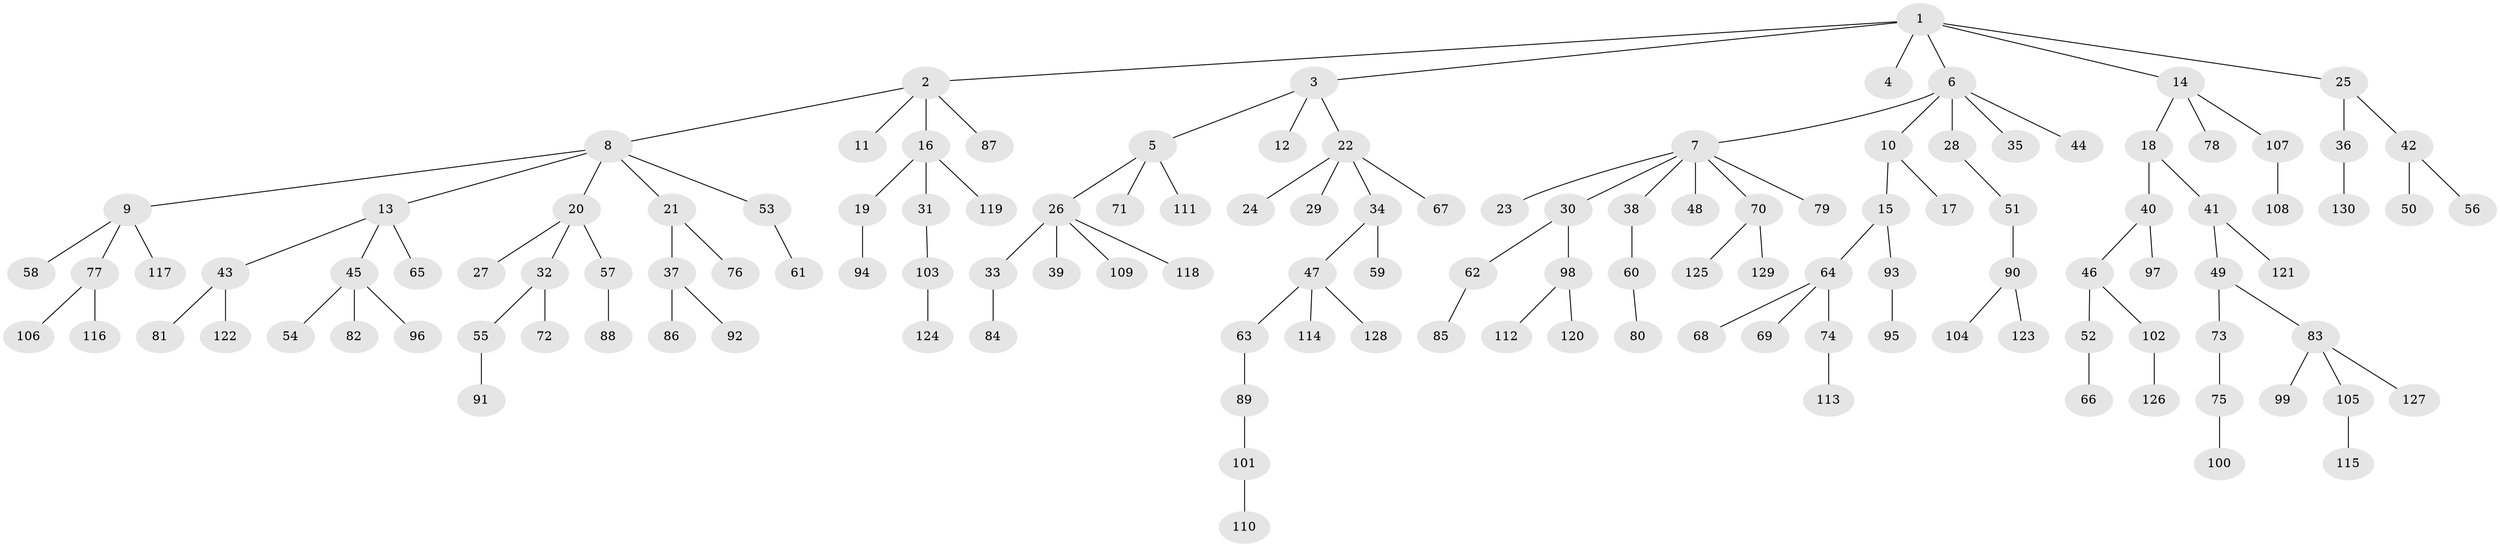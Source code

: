// coarse degree distribution, {5: 0.025, 3: 0.2125, 2: 0.2125, 4: 0.0375, 6: 0.025, 1: 0.4875}
// Generated by graph-tools (version 1.1) at 2025/37/03/04/25 23:37:16]
// undirected, 130 vertices, 129 edges
graph export_dot {
  node [color=gray90,style=filled];
  1;
  2;
  3;
  4;
  5;
  6;
  7;
  8;
  9;
  10;
  11;
  12;
  13;
  14;
  15;
  16;
  17;
  18;
  19;
  20;
  21;
  22;
  23;
  24;
  25;
  26;
  27;
  28;
  29;
  30;
  31;
  32;
  33;
  34;
  35;
  36;
  37;
  38;
  39;
  40;
  41;
  42;
  43;
  44;
  45;
  46;
  47;
  48;
  49;
  50;
  51;
  52;
  53;
  54;
  55;
  56;
  57;
  58;
  59;
  60;
  61;
  62;
  63;
  64;
  65;
  66;
  67;
  68;
  69;
  70;
  71;
  72;
  73;
  74;
  75;
  76;
  77;
  78;
  79;
  80;
  81;
  82;
  83;
  84;
  85;
  86;
  87;
  88;
  89;
  90;
  91;
  92;
  93;
  94;
  95;
  96;
  97;
  98;
  99;
  100;
  101;
  102;
  103;
  104;
  105;
  106;
  107;
  108;
  109;
  110;
  111;
  112;
  113;
  114;
  115;
  116;
  117;
  118;
  119;
  120;
  121;
  122;
  123;
  124;
  125;
  126;
  127;
  128;
  129;
  130;
  1 -- 2;
  1 -- 3;
  1 -- 4;
  1 -- 6;
  1 -- 14;
  1 -- 25;
  2 -- 8;
  2 -- 11;
  2 -- 16;
  2 -- 87;
  3 -- 5;
  3 -- 12;
  3 -- 22;
  5 -- 26;
  5 -- 71;
  5 -- 111;
  6 -- 7;
  6 -- 10;
  6 -- 28;
  6 -- 35;
  6 -- 44;
  7 -- 23;
  7 -- 30;
  7 -- 38;
  7 -- 48;
  7 -- 70;
  7 -- 79;
  8 -- 9;
  8 -- 13;
  8 -- 20;
  8 -- 21;
  8 -- 53;
  9 -- 58;
  9 -- 77;
  9 -- 117;
  10 -- 15;
  10 -- 17;
  13 -- 43;
  13 -- 45;
  13 -- 65;
  14 -- 18;
  14 -- 78;
  14 -- 107;
  15 -- 64;
  15 -- 93;
  16 -- 19;
  16 -- 31;
  16 -- 119;
  18 -- 40;
  18 -- 41;
  19 -- 94;
  20 -- 27;
  20 -- 32;
  20 -- 57;
  21 -- 37;
  21 -- 76;
  22 -- 24;
  22 -- 29;
  22 -- 34;
  22 -- 67;
  25 -- 36;
  25 -- 42;
  26 -- 33;
  26 -- 39;
  26 -- 109;
  26 -- 118;
  28 -- 51;
  30 -- 62;
  30 -- 98;
  31 -- 103;
  32 -- 55;
  32 -- 72;
  33 -- 84;
  34 -- 47;
  34 -- 59;
  36 -- 130;
  37 -- 86;
  37 -- 92;
  38 -- 60;
  40 -- 46;
  40 -- 97;
  41 -- 49;
  41 -- 121;
  42 -- 50;
  42 -- 56;
  43 -- 81;
  43 -- 122;
  45 -- 54;
  45 -- 82;
  45 -- 96;
  46 -- 52;
  46 -- 102;
  47 -- 63;
  47 -- 114;
  47 -- 128;
  49 -- 73;
  49 -- 83;
  51 -- 90;
  52 -- 66;
  53 -- 61;
  55 -- 91;
  57 -- 88;
  60 -- 80;
  62 -- 85;
  63 -- 89;
  64 -- 68;
  64 -- 69;
  64 -- 74;
  70 -- 125;
  70 -- 129;
  73 -- 75;
  74 -- 113;
  75 -- 100;
  77 -- 106;
  77 -- 116;
  83 -- 99;
  83 -- 105;
  83 -- 127;
  89 -- 101;
  90 -- 104;
  90 -- 123;
  93 -- 95;
  98 -- 112;
  98 -- 120;
  101 -- 110;
  102 -- 126;
  103 -- 124;
  105 -- 115;
  107 -- 108;
}
